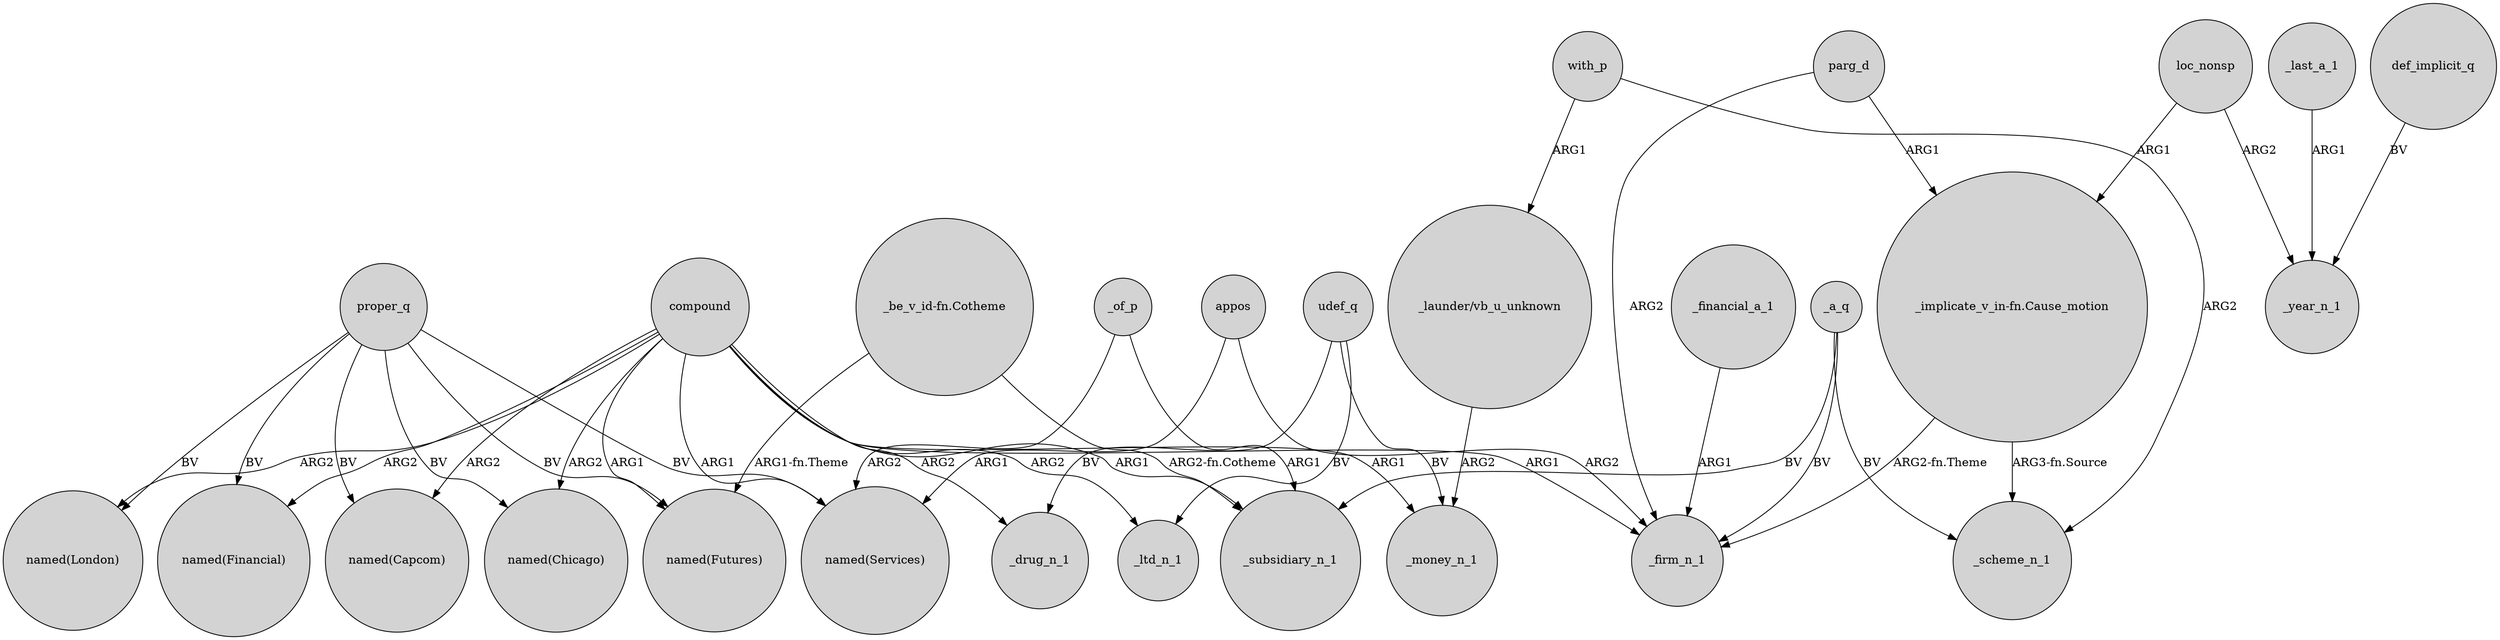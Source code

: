 digraph {
	node [shape=circle style=filled]
	compound -> "named(Futures)" [label=ARG1]
	appos -> "named(Services)" [label=ARG1]
	_a_q -> _subsidiary_n_1 [label=BV]
	def_implicit_q -> _year_n_1 [label=BV]
	compound -> "named(London)" [label=ARG2]
	appos -> _firm_n_1 [label=ARG2]
	"_implicate_v_in-fn.Cause_motion" -> _firm_n_1 [label="ARG2-fn.Theme"]
	_of_p -> _subsidiary_n_1 [label=ARG1]
	compound -> "named(Financial)" [label=ARG2]
	parg_d -> "_implicate_v_in-fn.Cause_motion" [label=ARG1]
	parg_d -> _firm_n_1 [label=ARG2]
	proper_q -> "named(Capcom)" [label=BV]
	udef_q -> _drug_n_1 [label=BV]
	loc_nonsp -> _year_n_1 [label=ARG2]
	proper_q -> "named(Futures)" [label=BV]
	compound -> _money_n_1 [label=ARG1]
	compound -> "named(Services)" [label=ARG1]
	_a_q -> _scheme_n_1 [label=BV]
	udef_q -> _money_n_1 [label=BV]
	_of_p -> "named(Services)" [label=ARG2]
	with_p -> "_launder/vb_u_unknown" [label=ARG1]
	compound -> "named(Chicago)" [label=ARG2]
	_last_a_1 -> _year_n_1 [label=ARG1]
	proper_q -> "named(Chicago)" [label=BV]
	"_be_v_id-fn.Cotheme" -> _subsidiary_n_1 [label="ARG2-fn.Cotheme"]
	proper_q -> "named(Financial)" [label=BV]
	with_p -> _scheme_n_1 [label=ARG2]
	"_be_v_id-fn.Cotheme" -> "named(Futures)" [label="ARG1-fn.Theme"]
	_financial_a_1 -> _firm_n_1 [label=ARG1]
	_a_q -> _firm_n_1 [label=BV]
	compound -> _ltd_n_1 [label=ARG2]
	compound -> "named(Capcom)" [label=ARG2]
	compound -> _firm_n_1 [label=ARG1]
	proper_q -> "named(London)" [label=BV]
	proper_q -> "named(Services)" [label=BV]
	compound -> _subsidiary_n_1 [label=ARG1]
	udef_q -> _ltd_n_1 [label=BV]
	"_implicate_v_in-fn.Cause_motion" -> _scheme_n_1 [label="ARG3-fn.Source"]
	compound -> _drug_n_1 [label=ARG2]
	"_launder/vb_u_unknown" -> _money_n_1 [label=ARG2]
	loc_nonsp -> "_implicate_v_in-fn.Cause_motion" [label=ARG1]
}
